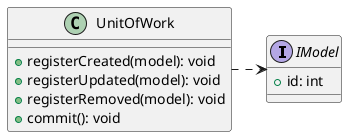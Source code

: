 @startuml
interface IModel {
    + id: int
}

class UnitOfWork {
    + registerCreated(model): void
    + registerUpdated(model): void
    + registerRemoved(model): void
    + commit(): void
}

UnitOfWork .> IModel

@enduml
